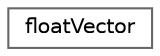digraph "Graphical Class Hierarchy"
{
 // LATEX_PDF_SIZE
  bgcolor="transparent";
  edge [fontname=Helvetica,fontsize=10,labelfontname=Helvetica,labelfontsize=10];
  node [fontname=Helvetica,fontsize=10,shape=box,height=0.2,width=0.4];
  rankdir="LR";
  Node0 [id="Node000000",label="floatVector",height=0.2,width=0.4,color="grey40", fillcolor="white", style="filled",URL="$classFoam_1_1floatVector.html",tooltip="A Vector of values with float precision."];
}
